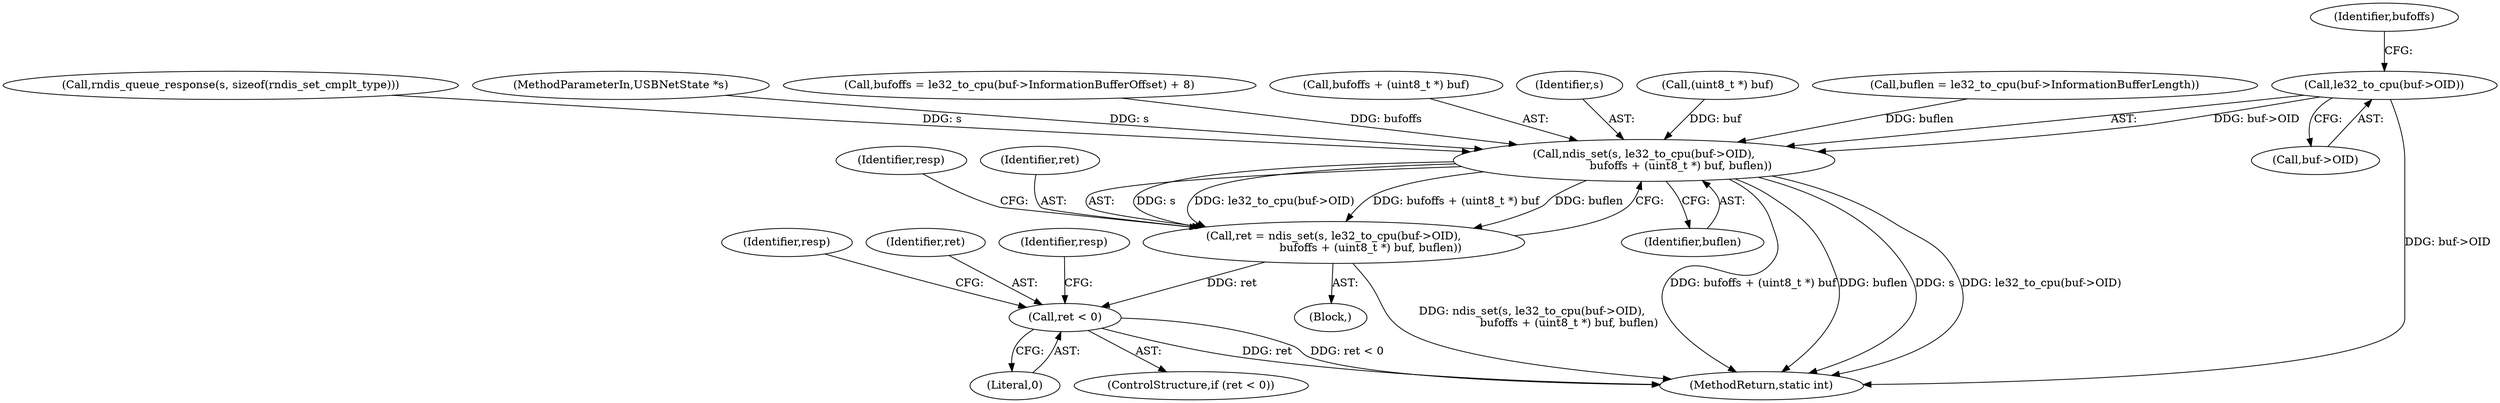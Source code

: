 digraph "0_qemu_fe3c546c5ff2a6210f9a4d8561cc64051ca8603e_0@pointer" {
"1000147" [label="(Call,le32_to_cpu(buf->OID))"];
"1000145" [label="(Call,ndis_set(s, le32_to_cpu(buf->OID),\n                     bufoffs + (uint8_t *) buf, buflen))"];
"1000143" [label="(Call,ret = ndis_set(s, le32_to_cpu(buf->OID),\n                     bufoffs + (uint8_t *) buf, buflen))"];
"1000165" [label="(Call,ret < 0)"];
"1000109" [label="(Call,rndis_queue_response(s, sizeof(rndis_set_cmplt_type)))"];
"1000171" [label="(Identifier,resp)"];
"1000102" [label="(MethodParameterIn,USBNetState *s)"];
"1000121" [label="(Call,bufoffs = le32_to_cpu(buf->InformationBufferOffset) + 8)"];
"1000151" [label="(Call,bufoffs + (uint8_t *) buf)"];
"1000147" [label="(Call,le32_to_cpu(buf->OID))"];
"1000146" [label="(Identifier,s)"];
"1000153" [label="(Call,(uint8_t *) buf)"];
"1000167" [label="(Literal,0)"];
"1000129" [label="(Call,buflen = le32_to_cpu(buf->InformationBufferLength))"];
"1000156" [label="(Identifier,buflen)"];
"1000165" [label="(Call,ret < 0)"];
"1000164" [label="(ControlStructure,if (ret < 0))"];
"1000152" [label="(Identifier,bufoffs)"];
"1000105" [label="(Block,)"];
"1000159" [label="(Identifier,resp)"];
"1000143" [label="(Call,ret = ndis_set(s, le32_to_cpu(buf->OID),\n                     bufoffs + (uint8_t *) buf, buflen))"];
"1000166" [label="(Identifier,ret)"];
"1000148" [label="(Call,buf->OID)"];
"1000179" [label="(Identifier,resp)"];
"1000145" [label="(Call,ndis_set(s, le32_to_cpu(buf->OID),\n                     bufoffs + (uint8_t *) buf, buflen))"];
"1000185" [label="(MethodReturn,static int)"];
"1000144" [label="(Identifier,ret)"];
"1000147" -> "1000145"  [label="AST: "];
"1000147" -> "1000148"  [label="CFG: "];
"1000148" -> "1000147"  [label="AST: "];
"1000152" -> "1000147"  [label="CFG: "];
"1000147" -> "1000185"  [label="DDG: buf->OID"];
"1000147" -> "1000145"  [label="DDG: buf->OID"];
"1000145" -> "1000143"  [label="AST: "];
"1000145" -> "1000156"  [label="CFG: "];
"1000146" -> "1000145"  [label="AST: "];
"1000151" -> "1000145"  [label="AST: "];
"1000156" -> "1000145"  [label="AST: "];
"1000143" -> "1000145"  [label="CFG: "];
"1000145" -> "1000185"  [label="DDG: bufoffs + (uint8_t *) buf"];
"1000145" -> "1000185"  [label="DDG: buflen"];
"1000145" -> "1000185"  [label="DDG: s"];
"1000145" -> "1000185"  [label="DDG: le32_to_cpu(buf->OID)"];
"1000145" -> "1000143"  [label="DDG: s"];
"1000145" -> "1000143"  [label="DDG: le32_to_cpu(buf->OID)"];
"1000145" -> "1000143"  [label="DDG: bufoffs + (uint8_t *) buf"];
"1000145" -> "1000143"  [label="DDG: buflen"];
"1000109" -> "1000145"  [label="DDG: s"];
"1000102" -> "1000145"  [label="DDG: s"];
"1000121" -> "1000145"  [label="DDG: bufoffs"];
"1000153" -> "1000145"  [label="DDG: buf"];
"1000129" -> "1000145"  [label="DDG: buflen"];
"1000143" -> "1000105"  [label="AST: "];
"1000144" -> "1000143"  [label="AST: "];
"1000159" -> "1000143"  [label="CFG: "];
"1000143" -> "1000185"  [label="DDG: ndis_set(s, le32_to_cpu(buf->OID),\n                     bufoffs + (uint8_t *) buf, buflen)"];
"1000143" -> "1000165"  [label="DDG: ret"];
"1000165" -> "1000164"  [label="AST: "];
"1000165" -> "1000167"  [label="CFG: "];
"1000166" -> "1000165"  [label="AST: "];
"1000167" -> "1000165"  [label="AST: "];
"1000171" -> "1000165"  [label="CFG: "];
"1000179" -> "1000165"  [label="CFG: "];
"1000165" -> "1000185"  [label="DDG: ret"];
"1000165" -> "1000185"  [label="DDG: ret < 0"];
}
